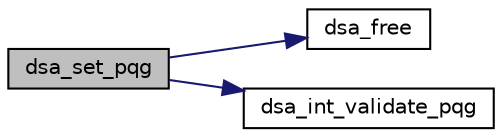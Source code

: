 digraph "dsa_set_pqg"
{
 // LATEX_PDF_SIZE
  edge [fontname="Helvetica",fontsize="10",labelfontname="Helvetica",labelfontsize="10"];
  node [fontname="Helvetica",fontsize="10",shape=record];
  rankdir="LR";
  Node4 [label="dsa_set_pqg",height=0.2,width=0.4,color="black", fillcolor="grey75", style="filled", fontcolor="black",tooltip="Import DSA's p, q & g from raw numbers."];
  Node4 -> Node5 [color="midnightblue",fontsize="10",style="solid",fontname="Helvetica"];
  Node5 [label="dsa_free",height=0.2,width=0.4,color="black", fillcolor="white", style="filled",URL="$dsa__free_8c.html#aa303a866d72fa5c2967b7d26410ec69c",tooltip="Free a DSA key."];
  Node4 -> Node6 [color="midnightblue",fontsize="10",style="solid",fontname="Helvetica"];
  Node6 [label="dsa_int_validate_pqg",height=0.2,width=0.4,color="black", fillcolor="white", style="filled",URL="$tomcrypt__private_8h.html#a78787aeedd134c0e586d4a42a83c89c2",tooltip="Non-complex part (no primality testing) of the validation of DSA params (p, q, g)"];
}

